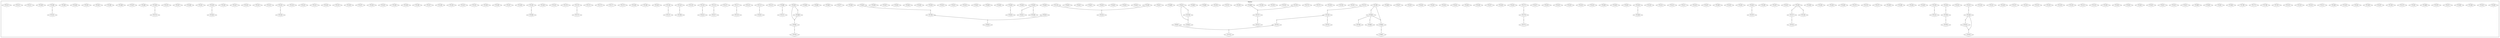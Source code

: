 digraph GRAPH_0 {
	edge [ dir=none];
	graph [ rankdir=TB ];
	ratio=auto;
	mincross=2.0;
	node [
		fontsize=11,
		fillcolor=white,
		style=filled,

];
	subgraph cluster_0 {
		label = "tikaboo"
		0 [ label="TV2030", shape=diamond, width=0.000000, height=0.000000 ]
		0 [ label="TV2030", shape=diamond, width=0.000000, height=0.000000 ]
		1 [ label="TV2032", shape=diamond, width=0.000000, height=0.000000 ]
		1 [ label="TV2032", shape=diamond, width=0.000000, height=0.000000 ]
		2 [ label="TV2048", shape=diamond, width=0.000000, height=0.000000 ]
		2 [ label="TV2048", shape=diamond, width=0.000000, height=0.000000 ]
		3 [ label="TV2060", shape=diamond, width=0.000000, height=0.000000 ]
		3 [ label="TV2060", shape=diamond, width=0.000000, height=0.000000 ]
		4 [ label="TV2071", shape=diamond, width=0.000000, height=0.000000 ]
		4 [ label="TV2071", shape=diamond, width=0.000000, height=0.000000 ]
		5 [ label="TV2078", shape=diamond, width=0.000000, height=0.000000 ]
		5 [ label="TV2078", shape=diamond, width=0.000000, height=0.000000 ]
		6 [ label="TV2086", shape=diamond, width=0.000000, height=0.000000 ]
		6 [ label="TV2086", shape=diamond, width=0.000000, height=0.000000 ]
		7 [ label="TV2091", shape=diamond, width=0.000000, height=0.000000 ]
		7 [ label="TV2091", shape=diamond, width=0.000000, height=0.000000 ]
		8 [ label="TV2275", shape=diamond, width=0.000000, height=0.000000 ]
		8 [ label="TV2275", shape=diamond, width=0.000000, height=0.000000 ]
		9 [ label="TV2283", shape=diamond, width=0.000000, height=0.000000 ]
		9 [ label="TV2283", shape=diamond, width=0.000000, height=0.000000 ]
		10 [ label="TV2297", shape=diamond, width=0.000000, height=0.000000 ]
		10 [ label="TV2297", shape=diamond, width=0.000000, height=0.000000 ]
		11 [ label="TV2300", shape=diamond, width=0.000000, height=0.000000 ]
		11 [ label="TV2300", shape=diamond, width=0.000000, height=0.000000 ]
		12 [ label="TV2301", shape=diamond, width=0.000000, height=0.000000 ]
		12 [ label="TV2301", shape=diamond, width=0.000000, height=0.000000 ]
		13 [ label="TV2302", shape=diamond, width=0.000000, height=0.000000 ]
		13 [ label="TV2302", shape=diamond, width=0.000000, height=0.000000 ]
		14 [ label="TV2508", shape=diamond, width=0.000000, height=0.000000 ]
		14 [ label="TV2508", shape=diamond, width=0.000000, height=0.000000 ]
		15 [ label="TV2511", shape=diamond, width=0.000000, height=0.000000 ]
		15 [ label="TV2511", shape=diamond, width=0.000000, height=0.000000 ]
		16 [ label="TV2515", shape=diamond, width=0.000000, height=0.000000 ]
		16 [ label="TV2515", shape=diamond, width=0.000000, height=0.000000 ]
		17 [ label="TV2519", shape=diamond, width=0.000000, height=0.000000 ]
		17 [ label="TV2519", shape=diamond, width=0.000000, height=0.000000 ]
		18 [ label="TV2523", shape=diamond, width=0.000000, height=0.000000 ]
		18 [ label="TV2523", shape=diamond, width=0.000000, height=0.000000 ]
		19 [ label="TV2762", shape=diamond, width=0.000000, height=0.000000 ]
		19 [ label="TV2762", shape=diamond, width=0.000000, height=0.000000 ]
		20 [ label="TV2766", shape=diamond, width=0.000000, height=0.000000 ]
		20 [ label="TV2766", shape=diamond, width=0.000000, height=0.000000 ]
		21 [ label="TV2773", shape=diamond, width=0.000000, height=0.000000 ]
		21 [ label="TV2773", shape=diamond, width=0.000000, height=0.000000 ]
		22 [ label="TV2798", shape=diamond, width=0.000000, height=0.000000 ]
		22 [ label="TV2798", shape=diamond, width=0.000000, height=0.000000 ]
		23 [ label="TV2804", shape=diamond, width=0.000000, height=0.000000 ]
		23 [ label="TV2804", shape=diamond, width=0.000000, height=0.000000 ]
		24 [ label="TV3001", shape=diamond, width=0.000000, height=0.000000 ]
		24 [ label="TV3001", shape=diamond, width=0.000000, height=0.000000 ]
		25 [ label="TV3003", shape=diamond, width=0.000000, height=0.000000 ]
		25 [ label="TV3003", shape=diamond, width=0.000000, height=0.000000 ]
		26 [ label="TV3009", shape=diamond, width=0.000000, height=0.000000 ]
		26 [ label="TV3009", shape=diamond, width=0.000000, height=0.000000 ]
		27 [ label="TV3011", shape=diamond, width=0.000000, height=0.000000 ]
		27 [ label="TV3011", shape=diamond, width=0.000000, height=0.000000 ]
		28 [ label="TV3013", shape=diamond, width=0.000000, height=0.000000 ]
		28 [ label="TV3013", shape=diamond, width=0.000000, height=0.000000 ]
		29 [ label="TV3021", shape=diamond, width=0.000000, height=0.000000 ]
		29 [ label="TV3021", shape=diamond, width=0.000000, height=0.000000 ]
		30 [ label="TV3025", shape=diamond, width=0.000000, height=0.000000 ]
	marr30 [shape=diamond,style=filled,label="",height=.1,width=.1]
		31 [ label="TV3032", shape=diamond, width=0.000000, height=0.000000 ]
		31 [ label="TV3032", shape=diamond, width=0.000000, height=0.000000 ]
		32 [ label="TV3045", shape=diamond, width=0.000000, height=0.000000 ]
		32 [ label="TV3045", shape=diamond, width=0.000000, height=0.000000 ]
		33 [ label="TV3054", shape=diamond, width=0.000000, height=0.000000 ]
		33 [ label="TV3054", shape=diamond, width=0.000000, height=0.000000 ]
		34 [ label="TV3201", shape=diamond, width=0.000000, height=0.000000 ]
	marr34 [shape=diamond,style=filled,label="",height=.1,width=.1]
		35 [ label="TV3204", shape=diamond, width=0.000000, height=0.000000 ]
		35 [ label="TV3204", shape=diamond, width=0.000000, height=0.000000 ]
		36 [ label="TV3205", shape=diamond, width=0.000000, height=0.000000 ]
		36 [ label="TV3205", shape=diamond, width=0.000000, height=0.000000 ]
		37 [ label="TV3210", shape=diamond, width=0.000000, height=0.000000 ]
		37 [ label="TV3210", shape=diamond, width=0.000000, height=0.000000 ]
		38 [ label="TV3212", shape=diamond, width=0.000000, height=0.000000 ]
	marr38 [shape=diamond,style=filled,label="",height=.1,width=.1]
		39 [ label="TV3214", shape=diamond, width=0.000000, height=0.000000 ]
		39 [ label="TV3214", shape=diamond, width=0.000000, height=0.000000 ]
		40 [ label="TV3220", shape=diamond, width=0.000000, height=0.000000 ]
		40 [ label="TV3220", shape=diamond, width=0.000000, height=0.000000 ]
		41 [ label="TV3221", shape=diamond, width=0.000000, height=0.000000 ]
	marr41 [shape=diamond,style=filled,label="",height=.1,width=.1]
		42 [ label="TV3226", shape=diamond, width=0.000000, height=0.000000 ]
		42 [ label="TV3226", shape=diamond, width=0.000000, height=0.000000 ]
		43 [ label="TV3228", shape=diamond, width=0.000000, height=0.000000 ]
	marr43 [shape=diamond,style=filled,label="",height=.1,width=.1]
		44 [ label="TV3229", shape=diamond, width=0.000000, height=0.000000 ]
		44 [ label="TV3229", shape=diamond, width=0.000000, height=0.000000 ]
		45 [ label="TV3233", shape=diamond, width=0.000000, height=0.000000 ]
		45 [ label="TV3233", shape=diamond, width=0.000000, height=0.000000 ]
		46 [ label="TV3234", shape=diamond, width=0.000000, height=0.000000 ]
	marr46 [shape=diamond,style=filled,label="",height=.1,width=.1]
		47 [ label="TV3235", shape=diamond, width=0.000000, height=0.000000 ]
		47 [ label="TV3235", shape=diamond, width=0.000000, height=0.000000 ]
		48 [ label="TV3237", shape=diamond, width=0.000000, height=0.000000 ]
		48 [ label="TV3237", shape=diamond, width=0.000000, height=0.000000 ]
		49 [ label="TV3239", shape=diamond, width=0.000000, height=0.000000 ]
		49 [ label="TV3239", shape=diamond, width=0.000000, height=0.000000 ]
		50 [ label="TV3241", shape=diamond, width=0.000000, height=0.000000 ]
		50 [ label="TV3241", shape=diamond, width=0.000000, height=0.000000 ]
		51 [ label="TV3244", shape=diamond, width=0.000000, height=0.000000 ]
		51 [ label="TV3244", shape=diamond, width=0.000000, height=0.000000 ]
		52 [ label="TV4253", shape=diamond, width=0.000000, height=0.000000 ]
		52 [ label="TV4253", shape=diamond, width=0.000000, height=0.000000 ]
		53 [ label="TV4254", shape=diamond, width=0.000000, height=0.000000 ]
		53 [ label="TV4254", shape=diamond, width=0.000000, height=0.000000 ]
		54 [ label="TV4258", shape=diamond, width=0.000000, height=0.000000 ]
		54 [ label="TV4258", shape=diamond, width=0.000000, height=0.000000 ]
		55 [ label="TV4259", shape=diamond, width=0.000000, height=0.000000 ]
		55 [ label="TV4259", shape=diamond, width=0.000000, height=0.000000 ]
		56 [ label="TV4260", shape=diamond, width=0.000000, height=0.000000 ]
		56 [ label="TV4260", shape=diamond, width=0.000000, height=0.000000 ]
		57 [ label="TV4264", shape=diamond, width=0.000000, height=0.000000 ]
		57 [ label="TV4264", shape=diamond, width=0.000000, height=0.000000 ]
		58 [ label="TV4266", shape=diamond, width=0.000000, height=0.000000 ]
	marr58 [shape=diamond,style=filled,label="",height=.1,width=.1]
		59 [ label="TV4268", shape=diamond, width=0.000000, height=0.000000 ]
		59 [ label="TV4268", shape=diamond, width=0.000000, height=0.000000 ]
		60 [ label="TV4269", shape=diamond, width=0.000000, height=0.000000 ]
		60 [ label="TV4269", shape=diamond, width=0.000000, height=0.000000 ]
		61 [ label="TV4270", shape=diamond, width=0.000000, height=0.000000 ]
		61 [ label="TV4270", shape=diamond, width=0.000000, height=0.000000 ]
		62 [ label="TV4276", shape=diamond, width=0.000000, height=0.000000 ]
		62 [ label="TV4276", shape=diamond, width=0.000000, height=0.000000 ]
		63 [ label="TV4279", shape=diamond, width=0.000000, height=0.000000 ]
		63 [ label="TV4279", shape=diamond, width=0.000000, height=0.000000 ]
		64 [ label="TV4280", shape=diamond, width=0.000000, height=0.000000 ]
		64 [ label="TV4280", shape=diamond, width=0.000000, height=0.000000 ]
		65 [ label="TV4283", shape=diamond, width=0.000000, height=0.000000 ]
		65 [ label="TV4283", shape=diamond, width=0.000000, height=0.000000 ]
		66 [ label="TV4284", shape=diamond, width=0.000000, height=0.000000 ]
		66 [ label="TV4284", shape=diamond, width=0.000000, height=0.000000 ]
		67 [ label="TV4288", shape=diamond, width=0.000000, height=0.000000 ]
		67 [ label="TV4288", shape=diamond, width=0.000000, height=0.000000 ]
		68 [ label="TV4290", shape=diamond, width=0.000000, height=0.000000 ]
		68 [ label="TV4290", shape=diamond, width=0.000000, height=0.000000 ]
		69 [ label="TV4291", shape=diamond, width=0.000000, height=0.000000 ]
		69 [ label="TV4291", shape=diamond, width=0.000000, height=0.000000 ]
		70 [ label="TV4297", shape=diamond, width=0.000000, height=0.000000 ]
		70 [ label="TV4297", shape=diamond, width=0.000000, height=0.000000 ]
		71 [ label="TV4299", shape=diamond, width=0.000000, height=0.000000 ]
		71 [ label="TV4299", shape=diamond, width=0.000000, height=0.000000 ]
		72 [ label="TV4300", shape=diamond, width=0.000000, height=0.000000 ]
		72 [ label="TV4300", shape=diamond, width=0.000000, height=0.000000 ]
		73 [ label="TV4302", shape=diamond, width=0.000000, height=0.000000 ]
		73 [ label="TV4302", shape=diamond, width=0.000000, height=0.000000 ]
		74 [ label="TV4303", shape=diamond, width=0.000000, height=0.000000 ]
		74 [ label="TV4303", shape=diamond, width=0.000000, height=0.000000 ]
		75 [ label="TV4306", shape=diamond, width=0.000000, height=0.000000 ]
		75 [ label="TV4306", shape=diamond, width=0.000000, height=0.000000 ]
		76 [ label="TV4307", shape=diamond, width=0.000000, height=0.000000 ]
		76 [ label="TV4307", shape=diamond, width=0.000000, height=0.000000 ]
		77 [ label="TV4308", shape=diamond, width=0.000000, height=0.000000 ]
	marr77 [shape=diamond,style=filled,label="",height=.1,width=.1]
		78 [ label="TV4310", shape=diamond, width=0.000000, height=0.000000 ]
		78 [ label="TV4310", shape=diamond, width=0.000000, height=0.000000 ]
		79 [ label="TV4311", shape=diamond, width=0.000000, height=0.000000 ]
		79 [ label="TV4311", shape=diamond, width=0.000000, height=0.000000 ]
		80 [ label="TV4313", shape=diamond, width=0.000000, height=0.000000 ]
		80 [ label="TV4313", shape=diamond, width=0.000000, height=0.000000 ]
		81 [ label="TV4314", shape=diamond, width=0.000000, height=0.000000 ]
		81 [ label="TV4314", shape=diamond, width=0.000000, height=0.000000 ]
		82 [ label="TV4318", shape=diamond, width=0.000000, height=0.000000 ]
		82 [ label="TV4318", shape=diamond, width=0.000000, height=0.000000 ]
		83 [ label="TV4502", shape=diamond, width=0.000000, height=0.000000 ]
		83 [ label="TV4502", shape=diamond, width=0.000000, height=0.000000 ]
		84 [ label="TV4503", shape=diamond, width=0.000000, height=0.000000 ]
		84 [ label="TV4503", shape=diamond, width=0.000000, height=0.000000 ]
		85 [ label="TV4505", shape=diamond, width=0.000000, height=0.000000 ]
		85 [ label="TV4505", shape=diamond, width=0.000000, height=0.000000 ]
		86 [ label="TV4508", shape=diamond, width=0.000000, height=0.000000 ]
		86 [ label="TV4508", shape=diamond, width=0.000000, height=0.000000 ]
		87 [ label="TV4513", shape=diamond, width=0.000000, height=0.000000 ]
	marr87 [shape=diamond,style=filled,label="",height=.1,width=.1]
		88 [ label="TV4516", shape=diamond, width=0.000000, height=0.000000 ]
		88 [ label="TV4516", shape=diamond, width=0.000000, height=0.000000 ]
		89 [ label="TV4517", shape=diamond, width=0.000000, height=0.000000 ]
	marr89 [shape=diamond,style=filled,label="",height=.1,width=.1]
		90 [ label="TV4518", shape=diamond, width=0.000000, height=0.000000 ]
		90 [ label="TV4518", shape=diamond, width=0.000000, height=0.000000 ]
		91 [ label="TV4520", shape=diamond, width=0.000000, height=0.000000 ]
		91 [ label="TV4520", shape=diamond, width=0.000000, height=0.000000 ]
		92 [ label="TV4524", shape=diamond, width=0.000000, height=0.000000 ]
	marr92 [shape=diamond,style=filled,label="",height=.1,width=.1]
		93 [ label="TV4525", shape=diamond, width=0.000000, height=0.000000 ]
		93 [ label="TV4525", shape=diamond, width=0.000000, height=0.000000 ]
		94 [ label="TV4526", shape=diamond, width=0.000000, height=0.000000 ]
		94 [ label="TV4526", shape=diamond, width=0.000000, height=0.000000 ]
		95 [ label="TV4527", shape=diamond, width=0.000000, height=0.000000 ]
		95 [ label="TV4527", shape=diamond, width=0.000000, height=0.000000 ]
		96 [ label="TV4528", shape=diamond, width=0.000000, height=0.000000 ]
		96 [ label="TV4528", shape=diamond, width=0.000000, height=0.000000 ]
		97 [ label="TV4532", shape=diamond, width=0.000000, height=0.000000 ]
	marr97 [shape=diamond,style=filled,label="",height=.1,width=.1]
		98 [ label="TV4533", shape=diamond, width=0.000000, height=0.000000 ]
	marr98 [shape=diamond,style=filled,label="",height=.1,width=.1]
		99 [ label="TV4534", shape=diamond, width=0.000000, height=0.000000 ]
		99 [ label="TV4534", shape=diamond, width=0.000000, height=0.000000 ]
		100 [ label="TV4536", shape=diamond, width=0.000000, height=0.000000 ]
		100 [ label="TV4536", shape=diamond, width=0.000000, height=0.000000 ]
		101 [ label="TV4537", shape=diamond, width=0.000000, height=0.000000 ]
		101 [ label="TV4537", shape=diamond, width=0.000000, height=0.000000 ]
		102 [ label="TV4538", shape=diamond, width=0.000000, height=0.000000 ]
		102 [ label="TV4538", shape=diamond, width=0.000000, height=0.000000 ]
		103 [ label="TV4540", shape=diamond, width=0.000000, height=0.000000 ]
		103 [ label="TV4540", shape=diamond, width=0.000000, height=0.000000 ]
		104 [ label="TV4541", shape=diamond, width=0.000000, height=0.000000 ]
		104 [ label="TV4541", shape=diamond, width=0.000000, height=0.000000 ]
		105 [ label="TV4544", shape=diamond, width=0.000000, height=0.000000 ]
		105 [ label="TV4544", shape=diamond, width=0.000000, height=0.000000 ]
		106 [ label="TV4545", shape=diamond, width=0.000000, height=0.000000 ]
		106 [ label="TV4545", shape=diamond, width=0.000000, height=0.000000 ]
		107 [ label="TV4546", shape=diamond, width=0.000000, height=0.000000 ]
	marr107 [shape=diamond,style=filled,label="",height=.1,width=.1]
		108 [ label="TV4554", shape=diamond, width=0.000000, height=0.000000 ]
		108 [ label="TV4554", shape=diamond, width=0.000000, height=0.000000 ]
		109 [ label="TV4555", shape=diamond, width=0.000000, height=0.000000 ]
		109 [ label="TV4555", shape=diamond, width=0.000000, height=0.000000 ]
		110 [ label="TV4557", shape=diamond, width=0.000000, height=0.000000 ]
		110 [ label="TV4557", shape=diamond, width=0.000000, height=0.000000 ]
		111 [ label="TV4568", shape=diamond, width=0.000000, height=0.000000 ]
		111 [ label="TV4568", shape=diamond, width=0.000000, height=0.000000 ]
		112 [ label="TV4752", shape=diamond, width=0.000000, height=0.000000 ]
	marr112 [shape=diamond,style=filled,label="",height=.1,width=.1]
		113 [ label="TV4753", shape=diamond, width=0.000000, height=0.000000 ]
		113 [ label="TV4753", shape=diamond, width=0.000000, height=0.000000 ]
		114 [ label="TV4754", shape=diamond, width=0.000000, height=0.000000 ]
	marr114 [shape=diamond,style=filled,label="",height=.1,width=.1]
		115 [ label="TV4755", shape=diamond, width=0.000000, height=0.000000 ]
	marr115 [shape=diamond,style=filled,label="",height=.1,width=.1]
		116 [ label="TV4757", shape=diamond, width=0.000000, height=0.000000 ]
	marr116 [shape=diamond,style=filled,label="",height=.1,width=.1]
		117 [ label="TV4758", shape=diamond, width=0.000000, height=0.000000 ]
		117 [ label="TV4758", shape=diamond, width=0.000000, height=0.000000 ]
		118 [ label="TV4760", shape=diamond, width=0.000000, height=0.000000 ]
	marr118 [shape=diamond,style=filled,label="",height=.1,width=.1]
		119 [ label="TV4761", shape=diamond, width=0.000000, height=0.000000 ]
		119 [ label="TV4761", shape=diamond, width=0.000000, height=0.000000 ]
		120 [ label="TV4764", shape=diamond, width=0.000000, height=0.000000 ]
		120 [ label="TV4764", shape=diamond, width=0.000000, height=0.000000 ]
		121 [ label="TV4765", shape=diamond, width=0.000000, height=0.000000 ]
		121 [ label="TV4765", shape=diamond, width=0.000000, height=0.000000 ]
		122 [ label="TV4769", shape=diamond, width=0.000000, height=0.000000 ]
	marr122 [shape=diamond,style=filled,label="",height=.1,width=.1]
		123 [ label="TV4770", shape=diamond, width=0.000000, height=0.000000 ]
		123 [ label="TV4770", shape=diamond, width=0.000000, height=0.000000 ]
		124 [ label="TV4772", shape=diamond, width=0.000000, height=0.000000 ]
	marr124 [shape=diamond,style=filled,label="",height=.1,width=.1]
		125 [ label="TV4774", shape=diamond, width=0.000000, height=0.000000 ]
		125 [ label="TV4774", shape=diamond, width=0.000000, height=0.000000 ]
		126 [ label="TV4775", shape=diamond, width=0.000000, height=0.000000 ]
		126 [ label="TV4775", shape=diamond, width=0.000000, height=0.000000 ]
		127 [ label="TV4778", shape=diamond, width=0.000000, height=0.000000 ]
	marr127 [shape=diamond,style=filled,label="",height=.1,width=.1]
		128 [ label="TV4781", shape=diamond, width=0.000000, height=0.000000 ]
		128 [ label="TV4781", shape=diamond, width=0.000000, height=0.000000 ]
		129 [ label="TV4783", shape=diamond, width=0.000000, height=0.000000 ]
		129 [ label="TV4783", shape=diamond, width=0.000000, height=0.000000 ]
		130 [ label="TV4784", shape=diamond, width=0.000000, height=0.000000 ]
		130 [ label="TV4784", shape=diamond, width=0.000000, height=0.000000 ]
		131 [ label="TV4786", shape=diamond, width=0.000000, height=0.000000 ]
	marr131 [shape=diamond,style=filled,label="",height=.1,width=.1]
		132 [ label="TV4789", shape=diamond, width=0.000000, height=0.000000 ]
		132 [ label="TV4789", shape=diamond, width=0.000000, height=0.000000 ]
		133 [ label="TV4790", shape=diamond, width=0.000000, height=0.000000 ]
		133 [ label="TV4790", shape=diamond, width=0.000000, height=0.000000 ]
		134 [ label="TV4791", shape=diamond, width=0.000000, height=0.000000 ]
		134 [ label="TV4791", shape=diamond, width=0.000000, height=0.000000 ]
		135 [ label="TV4793", shape=diamond, width=0.000000, height=0.000000 ]
		135 [ label="TV4793", shape=diamond, width=0.000000, height=0.000000 ]
		136 [ label="TV4795", shape=diamond, width=0.000000, height=0.000000 ]
	marr136 [shape=diamond,style=filled,label="",height=.1,width=.1]
		137 [ label="TV4796", shape=diamond, width=0.000000, height=0.000000 ]
	marr137 [shape=diamond,style=filled,label="",height=.1,width=.1]
		138 [ label="TV4797", shape=diamond, width=0.000000, height=0.000000 ]
	marr138 [shape=diamond,style=filled,label="",height=.1,width=.1]
		139 [ label="TV4798", shape=diamond, width=0.000000, height=0.000000 ]
	marr139 [shape=diamond,style=filled,label="",height=.1,width=.1]
		140 [ label="TV4800", shape=diamond, width=0.000000, height=0.000000 ]
		140 [ label="TV4800", shape=diamond, width=0.000000, height=0.000000 ]
		141 [ label="TV4802", shape=diamond, width=0.000000, height=0.000000 ]
	marr141 [shape=diamond,style=filled,label="",height=.1,width=.1]
		142 [ label="TV4803", shape=diamond, width=0.000000, height=0.000000 ]
	marr142 [shape=diamond,style=filled,label="",height=.1,width=.1]
		143 [ label="TV4804", shape=diamond, width=0.000000, height=0.000000 ]
		143 [ label="TV4804", shape=diamond, width=0.000000, height=0.000000 ]
		144 [ label="TV4805", shape=diamond, width=0.000000, height=0.000000 ]
	marr144 [shape=diamond,style=filled,label="",height=.1,width=.1]
		145 [ label="TV4807", shape=diamond, width=0.000000, height=0.000000 ]
	marr145 [shape=diamond,style=filled,label="",height=.1,width=.1]
		146 [ label="TV4808", shape=diamond, width=0.000000, height=0.000000 ]
		146 [ label="TV4808", shape=diamond, width=0.000000, height=0.000000 ]
		147 [ label="TV4809", shape=diamond, width=0.000000, height=0.000000 ]
		147 [ label="TV4809", shape=diamond, width=0.000000, height=0.000000 ]
		148 [ label="TV4810", shape=diamond, width=0.000000, height=0.000000 ]
		148 [ label="TV4810", shape=diamond, width=0.000000, height=0.000000 ]
		149 [ label="TV4811", shape=diamond, width=0.000000, height=0.000000 ]
	marr149 [shape=diamond,style=filled,label="",height=.1,width=.1]
		150 [ label="TV4812", shape=diamond, width=0.000000, height=0.000000 ]
		150 [ label="TV4812", shape=diamond, width=0.000000, height=0.000000 ]
		151 [ label="TV4813", shape=diamond, width=0.000000, height=0.000000 ]
		151 [ label="TV4813", shape=diamond, width=0.000000, height=0.000000 ]
		152 [ label="TV4814", shape=diamond, width=0.000000, height=0.000000 ]
		152 [ label="TV4814", shape=diamond, width=0.000000, height=0.000000 ]
		153 [ label="TV4815", shape=diamond, width=0.000000, height=0.000000 ]
	marr153 [shape=diamond,style=filled,label="",height=.1,width=.1]
		154 [ label="TV4816", shape=diamond, width=0.000000, height=0.000000 ]
		154 [ label="TV4816", shape=diamond, width=0.000000, height=0.000000 ]
		155 [ label="TV4818", shape=diamond, width=0.000000, height=0.000000 ]
		155 [ label="TV4818", shape=diamond, width=0.000000, height=0.000000 ]
		156 [ label="TV4819", shape=diamond, width=0.000000, height=0.000000 ]
		156 [ label="TV4819", shape=diamond, width=0.000000, height=0.000000 ]
		157 [ label="TV4821", shape=diamond, width=0.000000, height=0.000000 ]
		157 [ label="TV4821", shape=diamond, width=0.000000, height=0.000000 ]
		158 [ label="TV4822", shape=diamond, width=0.000000, height=0.000000 ]
		158 [ label="TV4822", shape=diamond, width=0.000000, height=0.000000 ]
		159 [ label="TV4823", shape=diamond, width=0.000000, height=0.000000 ]
	marr159 [shape=diamond,style=filled,label="",height=.1,width=.1]
		160 [ label="TV4824", shape=diamond, width=0.000000, height=0.000000 ]
		160 [ label="TV4824", shape=diamond, width=0.000000, height=0.000000 ]
		161 [ label="TV4826", shape=diamond, width=0.000000, height=0.000000 ]
		161 [ label="TV4826", shape=diamond, width=0.000000, height=0.000000 ]
		162 [ label="TV4827", shape=diamond, width=0.000000, height=0.000000 ]
		162 [ label="TV4827", shape=diamond, width=0.000000, height=0.000000 ]
		163 [ label="TV4828", shape=diamond, width=0.000000, height=0.000000 ]
		163 [ label="TV4828", shape=diamond, width=0.000000, height=0.000000 ]
		164 [ label="TV4830", shape=diamond, width=0.000000, height=0.000000 ]
		164 [ label="TV4830", shape=diamond, width=0.000000, height=0.000000 ]
		165 [ label="TV4833", shape=diamond, width=0.000000, height=0.000000 ]
	marr165 [shape=diamond,style=filled,label="",height=.1,width=.1]
		166 [ label="TV4834", shape=diamond, width=0.000000, height=0.000000 ]
		166 [ label="TV4834", shape=diamond, width=0.000000, height=0.000000 ]
		167 [ label="TV4835", shape=diamond, width=0.000000, height=0.000000 ]
		167 [ label="TV4835", shape=diamond, width=0.000000, height=0.000000 ]
		168 [ label="TV4838", shape=diamond, width=0.000000, height=0.000000 ]
		168 [ label="TV4838", shape=diamond, width=0.000000, height=0.000000 ]
		169 [ label="TV4839", shape=diamond, width=0.000000, height=0.000000 ]
		169 [ label="TV4839", shape=diamond, width=0.000000, height=0.000000 ]
		170 [ label="TV5001", shape=diamond, width=0.000000, height=0.000000 ]
		170 [ label="TV5001", shape=diamond, width=0.000000, height=0.000000 ]
		171 [ label="TV5010", shape=diamond, width=0.000000, height=0.000000 ]
		171 [ label="TV5010", shape=diamond, width=0.000000, height=0.000000 ]
		172 [ label="TV5022", shape=diamond, width=0.000000, height=0.000000 ]
		172 [ label="TV5022", shape=diamond, width=0.000000, height=0.000000 ]
		173 [ label="TV5025", shape=diamond, width=0.000000, height=0.000000 ]
		173 [ label="TV5025", shape=diamond, width=0.000000, height=0.000000 ]
		174 [ label="TV5026", shape=diamond, width=0.000000, height=0.000000 ]
		174 [ label="TV5026", shape=diamond, width=0.000000, height=0.000000 ]
		175 [ label="TV5038", shape=diamond, width=0.000000, height=0.000000 ]
	marr175 [shape=diamond,style=filled,label="",height=.1,width=.1]
		176 [ label="TV5040", shape=diamond, width=0.000000, height=0.000000 ]
		176 [ label="TV5040", shape=diamond, width=0.000000, height=0.000000 ]
		177 [ label="TV5044", shape=diamond, width=0.000000, height=0.000000 ]
		177 [ label="TV5044", shape=diamond, width=0.000000, height=0.000000 ]
		178 [ label="TV5054", shape=diamond, width=0.000000, height=0.000000 ]
		178 [ label="TV5054", shape=diamond, width=0.000000, height=0.000000 ]
		179 [ label="TV5057", shape=diamond, width=0.000000, height=0.000000 ]
		179 [ label="TV5057", shape=diamond, width=0.000000, height=0.000000 ]
		180 [ label="TV5058", shape=diamond, width=0.000000, height=0.000000 ]
		180 [ label="TV5058", shape=diamond, width=0.000000, height=0.000000 ]
		181 [ label="TV5059", shape=diamond, width=0.000000, height=0.000000 ]
		181 [ label="TV5059", shape=diamond, width=0.000000, height=0.000000 ]
		182 [ label="TV5060", shape=diamond, width=0.000000, height=0.000000 ]
	marr182 [shape=diamond,style=filled,label="",height=.1,width=.1]
		183 [ label="TV5061", shape=diamond, width=0.000000, height=0.000000 ]
	marr183 [shape=diamond,style=filled,label="",height=.1,width=.1]
		184 [ label="TV5063", shape=diamond, width=0.000000, height=0.000000 ]
		184 [ label="TV5063", shape=diamond, width=0.000000, height=0.000000 ]
		185 [ label="TV5077", shape=diamond, width=0.000000, height=0.000000 ]
		185 [ label="TV5077", shape=diamond, width=0.000000, height=0.000000 ]
		186 [ label="TV5082", shape=diamond, width=0.000000, height=0.000000 ]
		186 [ label="TV5082", shape=diamond, width=0.000000, height=0.000000 ]
		187 [ label="TV5083", shape=diamond, width=0.000000, height=0.000000 ]
		187 [ label="TV5083", shape=diamond, width=0.000000, height=0.000000 ]
		188 [ label="TV5085", shape=diamond, width=0.000000, height=0.000000 ]
		188 [ label="TV5085", shape=diamond, width=0.000000, height=0.000000 ]
		189 [ label="TV5088", shape=diamond, width=0.000000, height=0.000000 ]
		189 [ label="TV5088", shape=diamond, width=0.000000, height=0.000000 ]
		190 [ label="TV5114", shape=diamond, width=0.000000, height=0.000000 ]
		190 [ label="TV5114", shape=diamond, width=0.000000, height=0.000000 ]
		191 [ label="TV5115", shape=diamond, width=0.000000, height=0.000000 ]
		191 [ label="TV5115", shape=diamond, width=0.000000, height=0.000000 ]
		192 [ label="TV5117", shape=diamond, width=0.000000, height=0.000000 ]
		192 [ label="TV5117", shape=diamond, width=0.000000, height=0.000000 ]
		193 [ label="TV5119", shape=diamond, width=0.000000, height=0.000000 ]
	marr193 [shape=diamond,style=filled,label="",height=.1,width=.1]
		194 [ label="TV5122", shape=diamond, width=0.000000, height=0.000000 ]
		194 [ label="TV5122", shape=diamond, width=0.000000, height=0.000000 ]
		195 [ label="TV5124", shape=diamond, width=0.000000, height=0.000000 ]
		195 [ label="TV5124", shape=diamond, width=0.000000, height=0.000000 ]
		196 [ label="TV5127", shape=diamond, width=0.000000, height=0.000000 ]
		196 [ label="TV5127", shape=diamond, width=0.000000, height=0.000000 ]
		197 [ label="TV5128", shape=diamond, width=0.000000, height=0.000000 ]
		197 [ label="TV5128", shape=diamond, width=0.000000, height=0.000000 ]
		198 [ label="TV5129", shape=diamond, width=0.000000, height=0.000000 ]
		198 [ label="TV5129", shape=diamond, width=0.000000, height=0.000000 ]
		199 [ label="TV5130", shape=diamond, width=0.000000, height=0.000000 ]
		199 [ label="TV5130", shape=diamond, width=0.000000, height=0.000000 ]
		200 [ label="TV5132", shape=diamond, width=0.000000, height=0.000000 ]
	marr200 [shape=diamond,style=filled,label="",height=.1,width=.1]
		201 [ label="TV5143", shape=diamond, width=0.000000, height=0.000000 ]
		201 [ label="TV5143", shape=diamond, width=0.000000, height=0.000000 ]
		202 [ label="TV5147", shape=diamond, width=0.000000, height=0.000000 ]
	marr202 [shape=diamond,style=filled,label="",height=.1,width=.1]
		203 [ label="TV5148", shape=diamond, width=0.000000, height=0.000000 ]
		203 [ label="TV5148", shape=diamond, width=0.000000, height=0.000000 ]
		204 [ label="TV5165", shape=diamond, width=0.000000, height=0.000000 ]
		204 [ label="TV5165", shape=diamond, width=0.000000, height=0.000000 ]
		205 [ label="TV5166", shape=diamond, width=0.000000, height=0.000000 ]
		205 [ label="TV5166", shape=diamond, width=0.000000, height=0.000000 ]
		206 [ label="TV5169", shape=diamond, width=0.000000, height=0.000000 ]
		206 [ label="TV5169", shape=diamond, width=0.000000, height=0.000000 ]
		207 [ label="TV5170", shape=diamond, width=0.000000, height=0.000000 ]
		207 [ label="TV5170", shape=diamond, width=0.000000, height=0.000000 ]
		208 [ label="TV5171", shape=diamond, width=0.000000, height=0.000000 ]
		208 [ label="TV5171", shape=diamond, width=0.000000, height=0.000000 ]
		209 [ label="TV5173", shape=diamond, width=0.000000, height=0.000000 ]
		209 [ label="TV5173", shape=diamond, width=0.000000, height=0.000000 ]
		210 [ label="TV5174", shape=diamond, width=0.000000, height=0.000000 ]
		210 [ label="TV5174", shape=diamond, width=0.000000, height=0.000000 ]
		211 [ label="TV5175", shape=diamond, width=0.000000, height=0.000000 ]
	marr211 [shape=diamond,style=filled,label="",height=.1,width=.1]
		212 [ label="TV5176", shape=diamond, width=0.000000, height=0.000000 ]
		212 [ label="TV5176", shape=diamond, width=0.000000, height=0.000000 ]
		213 [ label="TV5178", shape=diamond, width=0.000000, height=0.000000 ]
		213 [ label="TV5178", shape=diamond, width=0.000000, height=0.000000 ]
		214 [ label="TV5181", shape=diamond, width=0.000000, height=0.000000 ]
		214 [ label="TV5181", shape=diamond, width=0.000000, height=0.000000 ]
		215 [ label="TV5184", shape=diamond, width=0.000000, height=0.000000 ]
		215 [ label="TV5184", shape=diamond, width=0.000000, height=0.000000 ]
		216 [ label="TV5185", shape=diamond, width=0.000000, height=0.000000 ]
		216 [ label="TV5185", shape=diamond, width=0.000000, height=0.000000 ]
		217 [ label="TV5186", shape=diamond, width=0.000000, height=0.000000 ]
		217 [ label="TV5186", shape=diamond, width=0.000000, height=0.000000 ]
		218 [ label="TV5187", shape=diamond, width=0.000000, height=0.000000 ]
		218 [ label="TV5187", shape=diamond, width=0.000000, height=0.000000 ]
		219 [ label="TV5189", shape=diamond, width=0.000000, height=0.000000 ]
		219 [ label="TV5189", shape=diamond, width=0.000000, height=0.000000 ]
		220 [ label="TV5190", shape=diamond, width=0.000000, height=0.000000 ]
		220 [ label="TV5190", shape=diamond, width=0.000000, height=0.000000 ]
		221 [ label="TV5191", shape=diamond, width=0.000000, height=0.000000 ]
		221 [ label="TV5191", shape=diamond, width=0.000000, height=0.000000 ]
		222 [ label="TV5192", shape=diamond, width=0.000000, height=0.000000 ]
		222 [ label="TV5192", shape=diamond, width=0.000000, height=0.000000 ]
		223 [ label="TV5194", shape=diamond, width=0.000000, height=0.000000 ]
		223 [ label="TV5194", shape=diamond, width=0.000000, height=0.000000 ]
		224 [ label="TV5196", shape=diamond, width=0.000000, height=0.000000 ]
		224 [ label="TV5196", shape=diamond, width=0.000000, height=0.000000 ]
		225 [ label="TV5197", shape=diamond, width=0.000000, height=0.000000 ]
		225 [ label="TV5197", shape=diamond, width=0.000000, height=0.000000 ]
		226 [ label="TV5198", shape=diamond, width=0.000000, height=0.000000 ]
		226 [ label="TV5198", shape=diamond, width=0.000000, height=0.000000 ]
		227 [ label="TV5199", shape=diamond, width=0.000000, height=0.000000 ]
		227 [ label="TV5199", shape=diamond, width=0.000000, height=0.000000 ]
		228 [ label="TV5200", shape=diamond, width=0.000000, height=0.000000 ]
		228 [ label="TV5200", shape=diamond, width=0.000000, height=0.000000 ]
		229 [ label="TV5203", shape=diamond, width=0.000000, height=0.000000 ]
		229 [ label="TV5203", shape=diamond, width=0.000000, height=0.000000 ]
		230 [ label="TV5204", shape=diamond, width=0.000000, height=0.000000 ]
		230 [ label="TV5204", shape=diamond, width=0.000000, height=0.000000 ]
		231 [ label="TV5207", shape=diamond, width=0.000000, height=0.000000 ]
		231 [ label="TV5207", shape=diamond, width=0.000000, height=0.000000 ]
		232 [ label="TV5209", shape=diamond, width=0.000000, height=0.000000 ]
		232 [ label="TV5209", shape=diamond, width=0.000000, height=0.000000 ]
		233 [ label="TV5219", shape=diamond, width=0.000000, height=0.000000 ]
		233 [ label="TV5219", shape=diamond, width=0.000000, height=0.000000 ]
		234 [ label="TV5227", shape=diamond, width=0.000000, height=0.000000 ]
	marr234 [shape=diamond,style=filled,label="",height=.1,width=.1]
		235 [ label="TV5230", shape=diamond, width=0.000000, height=0.000000 ]
		235 [ label="TV5230", shape=diamond, width=0.000000, height=0.000000 ]
		236 [ label="TV5231", shape=diamond, width=0.000000, height=0.000000 ]
		236 [ label="TV5231", shape=diamond, width=0.000000, height=0.000000 ]
		237 [ label="TV5232", shape=diamond, width=0.000000, height=0.000000 ]
	marr237 [shape=diamond,style=filled,label="",height=.1,width=.1]
		238 [ label="TV5233", shape=diamond, width=0.000000, height=0.000000 ]
		238 [ label="TV5233", shape=diamond, width=0.000000, height=0.000000 ]
		239 [ label="TV5234", shape=diamond, width=0.000000, height=0.000000 ]
		239 [ label="TV5234", shape=diamond, width=0.000000, height=0.000000 ]
		240 [ label="TV5235", shape=diamond, width=0.000000, height=0.000000 ]
		240 [ label="TV5235", shape=diamond, width=0.000000, height=0.000000 ]
		241 [ label="TV5238", shape=diamond, width=0.000000, height=0.000000 ]
	marr241 [shape=diamond,style=filled,label="",height=.1,width=.1]
		242 [ label="TV5242", shape=diamond, width=0.000000, height=0.000000 ]
		242 [ label="TV5242", shape=diamond, width=0.000000, height=0.000000 ]
		243 [ label="TV5243", shape=diamond, width=0.000000, height=0.000000 ]
		243 [ label="TV5243", shape=diamond, width=0.000000, height=0.000000 ]
		244 [ label="TV5245", shape=diamond, width=0.000000, height=0.000000 ]
		244 [ label="TV5245", shape=diamond, width=0.000000, height=0.000000 ]
		245 [ label="TV5247", shape=diamond, width=0.000000, height=0.000000 ]
		245 [ label="TV5247", shape=diamond, width=0.000000, height=0.000000 ]
		246 [ label="TV5249", shape=diamond, width=0.000000, height=0.000000 ]
		246 [ label="TV5249", shape=diamond, width=0.000000, height=0.000000 ]
		247 [ label="TV5250", shape=diamond, width=0.000000, height=0.000000 ]
	marr247 [shape=diamond,style=filled,label="",height=.1,width=.1]
		248 [ label="TV5259", shape=diamond, width=0.000000, height=0.000000 ]
		248 [ label="TV5259", shape=diamond, width=0.000000, height=0.000000 ]
		249 [ label="TV5261", shape=diamond, width=0.000000, height=0.000000 ]
		249 [ label="TV5261", shape=diamond, width=0.000000, height=0.000000 ]
		250 [ label="TV5262", shape=diamond, width=0.000000, height=0.000000 ]
	marr250 [shape=diamond,style=filled,label="",height=.1,width=.1]
		251 [ label="TV5266", shape=diamond, width=0.000000, height=0.000000 ]
		251 [ label="TV5266", shape=diamond, width=0.000000, height=0.000000 ]
		252 [ label="TV5267", shape=diamond, width=0.000000, height=0.000000 ]
		252 [ label="TV5267", shape=diamond, width=0.000000, height=0.000000 ]
		253 [ label="TV5274", shape=diamond, width=0.000000, height=0.000000 ]
	marr253 [shape=diamond,style=filled,label="",height=.1,width=.1]
		254 [ label="TV5276", shape=diamond, width=0.000000, height=0.000000 ]
		254 [ label="TV5276", shape=diamond, width=0.000000, height=0.000000 ]
		255 [ label="TV5280", shape=diamond, width=0.000000, height=0.000000 ]
		255 [ label="TV5280", shape=diamond, width=0.000000, height=0.000000 ]
		256 [ label="TV5286", shape=diamond, width=0.000000, height=0.000000 ]
		256 [ label="TV5286", shape=diamond, width=0.000000, height=0.000000 ]
		257 [ label="TV5287", shape=diamond, width=0.000000, height=0.000000 ]
		257 [ label="TV5287", shape=diamond, width=0.000000, height=0.000000 ]
		258 [ label="TV5288", shape=diamond, width=0.000000, height=0.000000 ]
		258 [ label="TV5288", shape=diamond, width=0.000000, height=0.000000 ]
		259 [ label="TV5289", shape=diamond, width=0.000000, height=0.000000 ]
		259 [ label="TV5289", shape=diamond, width=0.000000, height=0.000000 ]
		260 [ label="TV5291", shape=diamond, width=0.000000, height=0.000000 ]
		260 [ label="TV5291", shape=diamond, width=0.000000, height=0.000000 ]
		261 [ label="TV5292", shape=diamond, width=0.000000, height=0.000000 ]
		261 [ label="TV5292", shape=diamond, width=0.000000, height=0.000000 ]
		262 [ label="TV5294", shape=diamond, width=0.000000, height=0.000000 ]
		262 [ label="TV5294", shape=diamond, width=0.000000, height=0.000000 ]
		263 [ label="TV5306", shape=diamond, width=0.000000, height=0.000000 ]
		263 [ label="TV5306", shape=diamond, width=0.000000, height=0.000000 ]
		264 [ label="TV5308", shape=diamond, width=0.000000, height=0.000000 ]
		264 [ label="TV5308", shape=diamond, width=0.000000, height=0.000000 ]
		265 [ label="TV5309", shape=diamond, width=0.000000, height=0.000000 ]
		265 [ label="TV5309", shape=diamond, width=0.000000, height=0.000000 ]
		266 [ label="TV5311", shape=diamond, width=0.000000, height=0.000000 ]
		266 [ label="TV5311", shape=diamond, width=0.000000, height=0.000000 ]
		267 [ label="TV5312", shape=diamond, width=0.000000, height=0.000000 ]
		267 [ label="TV5312", shape=diamond, width=0.000000, height=0.000000 ]
		268 [ label="TV5313", shape=diamond, width=0.000000, height=0.000000 ]
		268 [ label="TV5313", shape=diamond, width=0.000000, height=0.000000 ]
	}
	190 -> marr30  [ color="#000000" weight=1 ]
	marr30 -> 30  [ color="#000000" weight=2 ]
	264 -> marr34  [ color="#000000" weight=1 ]
	marr34 -> 34  [ color="#000000" weight=2 ]
	116 -> marr38  [ color="#000000" weight=1 ]
	marr38 -> 38  [ color="#000000" weight=2 ]
	189 -> marr41  [ color="#000000" weight=1 ]
	marr41 -> 41  [ color="#000000" weight=2 ]
	113 -> marr43  [ color="#000000" weight=1 ]
	marr43 -> 43  [ color="#000000" weight=2 ]
	183 -> marr46  [ color="#000000" weight=1 ]
	marr46 -> 46  [ color="#000000" weight=2 ]
	161 -> marr58  [ color="#000000" weight=1 ]
	marr58 -> 58  [ color="#000000" weight=2 ]
	96 -> marr77  [ color="#000000" weight=1 ]
	marr77 -> 77  [ color="#000000" weight=2 ]
	198 -> marr87  [ color="#000000" weight=1 ]
	marr87 -> 87  [ color="#000000" weight=2 ]
	195 -> marr89  [ color="#000000" weight=1 ]
	marr89 -> 89  [ color="#000000" weight=2 ]
	197 -> marr92  [ color="#000000" weight=1 ]
	marr92 -> 92  [ color="#000000" weight=2 ]
	72 -> marr92  [ color="#000000" weight=1 ]
	107 -> marr97  [ color="#000000" weight=1 ]
	marr97 -> 97  [ color="#000000" weight=2 ]
	107 -> marr98  [ color="#000000" weight=1 ]
	marr98 -> 98  [ color="#000000" weight=2 ]
	97 -> marr98  [ color="#000000" weight=1 ]
	52 -> marr107  [ color="#000000" weight=1 ]
	marr107 -> 107  [ color="#000000" weight=2 ]
	43 -> marr112  [ color="#000000" weight=1 ]
	marr112 -> 112  [ color="#000000" weight=2 ]
	162 -> marr114  [ color="#000000" weight=1 ]
	marr114 -> 114  [ color="#000000" weight=2 ]
	115 -> marr114  [ color="#000000" weight=1 ]
	43 -> marr115  [ color="#000000" weight=1 ]
	marr115 -> 115  [ color="#000000" weight=2 ]
	146 -> marr116  [ color="#000000" weight=1 ]
	marr116 -> 116  [ color="#000000" weight=2 ]
	117 -> marr116  [ color="#000000" weight=1 ]
	151 -> marr118  [ color="#000000" weight=1 ]
	marr118 -> 118  [ color="#000000" weight=2 ]
	142 -> marr122  [ color="#000000" weight=1 ]
	marr122 -> 122  [ color="#000000" weight=2 ]
	127 -> marr124  [ color="#000000" weight=1 ]
	marr124 -> 124  [ color="#000000" weight=2 ]
	126 -> marr127  [ color="#000000" weight=1 ]
	marr127 -> 127  [ color="#000000" weight=2 ]
	54 -> marr131  [ color="#000000" weight=1 ]
	marr131 -> 131  [ color="#000000" weight=2 ]
	131 -> marr136  [ color="#000000" weight=1 ]
	marr136 -> 136  [ color="#000000" weight=2 ]
	167 -> marr137  [ color="#000000" weight=1 ]
	marr137 -> 137  [ color="#000000" weight=2 ]
	83 -> marr138  [ color="#000000" weight=1 ]
	marr138 -> 138  [ color="#000000" weight=2 ]
	201 -> marr139  [ color="#000000" weight=1 ]
	marr139 -> 139  [ color="#000000" weight=2 ]
	132 -> marr141  [ color="#000000" weight=1 ]
	marr141 -> 141  [ color="#000000" weight=2 ]
	142 -> marr141  [ color="#000000" weight=1 ]
	132 -> marr142  [ color="#000000" weight=1 ]
	marr142 -> 142  [ color="#000000" weight=2 ]
	142 -> marr144  [ color="#000000" weight=1 ]
	marr144 -> 144  [ color="#000000" weight=2 ]
	141 -> marr145  [ color="#000000" weight=1 ]
	marr145 -> 145  [ color="#000000" weight=2 ]
	161 -> marr149  [ color="#000000" weight=1 ]
	marr149 -> 149  [ color="#000000" weight=2 ]
	118 -> marr153  [ color="#000000" weight=1 ]
	marr153 -> 153  [ color="#000000" weight=2 ]
	151 -> marr153  [ color="#000000" weight=1 ]
	148 -> marr159  [ color="#000000" weight=1 ]
	marr159 -> 159  [ color="#000000" weight=2 ]
	137 -> marr159  [ color="#000000" weight=1 ]
	164 -> marr165  [ color="#000000" weight=1 ]
	marr165 -> 165  [ color="#000000" weight=2 ]
	216 -> marr175  [ color="#000000" weight=1 ]
	marr175 -> 175  [ color="#000000" weight=2 ]
	181 -> marr182  [ color="#000000" weight=1 ]
	marr182 -> 182  [ color="#000000" weight=2 ]
	181 -> marr183  [ color="#000000" weight=1 ]
	marr183 -> 183  [ color="#000000" weight=2 ]
	182 -> marr183  [ color="#000000" weight=1 ]
	192 -> marr193  [ color="#000000" weight=1 ]
	marr193 -> 193  [ color="#000000" weight=2 ]
	55 -> marr200  [ color="#000000" weight=1 ]
	marr200 -> 200  [ color="#000000" weight=2 ]
	203 -> marr202  [ color="#000000" weight=1 ]
	marr202 -> 202  [ color="#000000" weight=2 ]
	212 -> marr211  [ color="#000000" weight=1 ]
	marr211 -> 211  [ color="#000000" weight=2 ]
	68 -> marr234  [ color="#000000" weight=1 ]
	marr234 -> 234  [ color="#000000" weight=2 ]
	234 -> marr237  [ color="#000000" weight=1 ]
	marr237 -> 237  [ color="#000000" weight=2 ]
	68 -> marr241  [ color="#000000" weight=1 ]
	marr241 -> 241  [ color="#000000" weight=2 ]
	240 -> marr247  [ color="#000000" weight=1 ]
	marr247 -> 247  [ color="#000000" weight=2 ]
	248 -> marr250  [ color="#000000" weight=1 ]
	marr250 -> 250  [ color="#000000" weight=2 ]
	255 -> marr253  [ color="#000000" weight=1 ]
	marr253 -> 253  [ color="#000000" weight=2 ]
}

